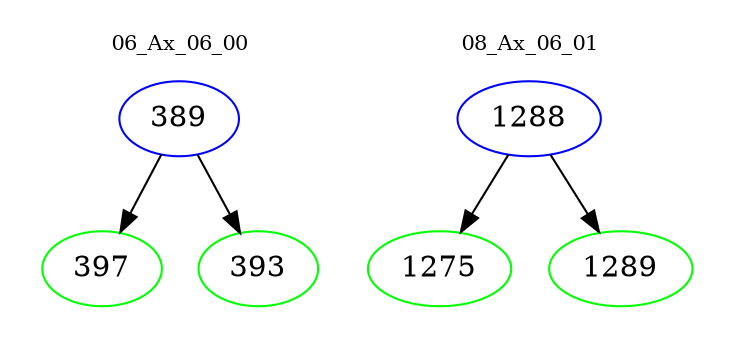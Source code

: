 digraph{
subgraph cluster_0 {
color = white
label = "06_Ax_06_00";
fontsize=10;
T0_389 [label="389", color="blue"]
T0_389 -> T0_397 [color="black"]
T0_397 [label="397", color="green"]
T0_389 -> T0_393 [color="black"]
T0_393 [label="393", color="green"]
}
subgraph cluster_1 {
color = white
label = "08_Ax_06_01";
fontsize=10;
T1_1288 [label="1288", color="blue"]
T1_1288 -> T1_1275 [color="black"]
T1_1275 [label="1275", color="green"]
T1_1288 -> T1_1289 [color="black"]
T1_1289 [label="1289", color="green"]
}
}
